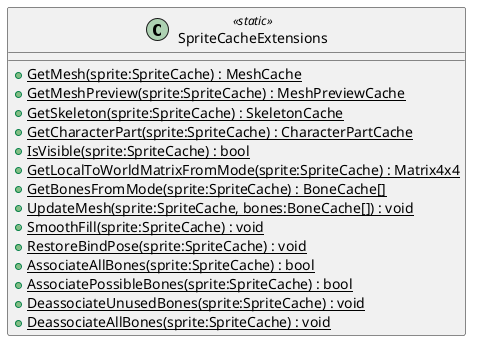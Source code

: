 @startuml
class SpriteCacheExtensions <<static>> {
    + {static} GetMesh(sprite:SpriteCache) : MeshCache
    + {static} GetMeshPreview(sprite:SpriteCache) : MeshPreviewCache
    + {static} GetSkeleton(sprite:SpriteCache) : SkeletonCache
    + {static} GetCharacterPart(sprite:SpriteCache) : CharacterPartCache
    + {static} IsVisible(sprite:SpriteCache) : bool
    + {static} GetLocalToWorldMatrixFromMode(sprite:SpriteCache) : Matrix4x4
    + {static} GetBonesFromMode(sprite:SpriteCache) : BoneCache[]
    + {static} UpdateMesh(sprite:SpriteCache, bones:BoneCache[]) : void
    + {static} SmoothFill(sprite:SpriteCache) : void
    + {static} RestoreBindPose(sprite:SpriteCache) : void
    + {static} AssociateAllBones(sprite:SpriteCache) : bool
    + {static} AssociatePossibleBones(sprite:SpriteCache) : bool
    + {static} DeassociateUnusedBones(sprite:SpriteCache) : void
    + {static} DeassociateAllBones(sprite:SpriteCache) : void
}
@enduml
